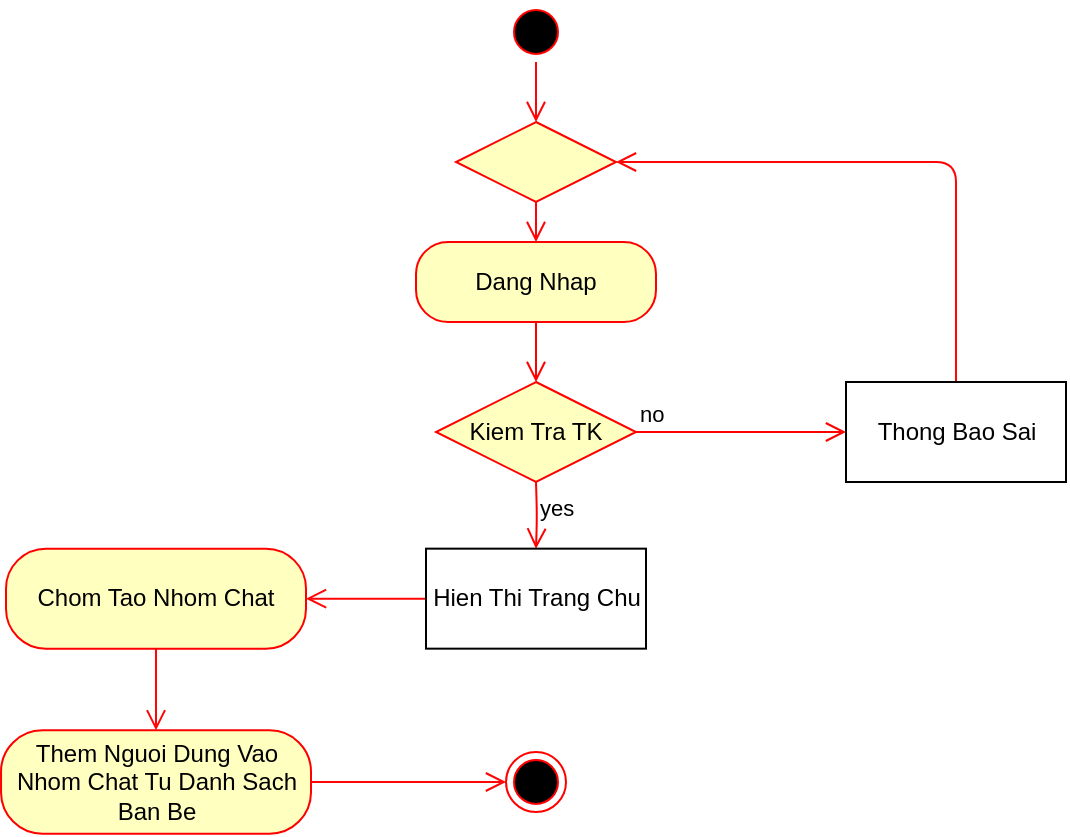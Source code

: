 <mxfile version="12.6.6" type="google"><diagram name="Page-1" id="e7e014a7-5840-1c2e-5031-d8a46d1fe8dd"><mxGraphModel dx="868" dy="439" grid="1" gridSize="10" guides="1" tooltips="1" connect="1" arrows="1" fold="1" page="1" pageScale="1" pageWidth="1169" pageHeight="826" background="#ffffff" math="0" shadow="0"><root><mxCell id="0"/><mxCell id="1" parent="0"/><mxCell id="pz7_L2oH1RlH72up27e1-41" style="edgeStyle=orthogonalEdgeStyle;rounded=1;orthogonalLoop=1;jettySize=auto;html=1;exitX=0.5;exitY=1;exitDx=0;exitDy=0;entryX=0.5;entryY=0;entryDx=0;entryDy=0;endArrow=open;endFill=0;endSize=8;strokeColor=#FF0505;" edge="1" parent="1" source="pz7_L2oH1RlH72up27e1-42" target="pz7_L2oH1RlH72up27e1-50"><mxGeometry relative="1" as="geometry"/></mxCell><mxCell id="pz7_L2oH1RlH72up27e1-42" value="" style="ellipse;html=1;shape=startState;fillColor=#000000;strokeColor=#ff0000;" vertex="1" parent="1"><mxGeometry x="420" y="40" width="30" height="30" as="geometry"/></mxCell><mxCell id="pz7_L2oH1RlH72up27e1-43" value="&lt;div&gt;Dang Nhap&lt;br&gt;&lt;/div&gt;" style="rounded=1;whiteSpace=wrap;html=1;arcSize=40;fontColor=#000000;fillColor=#ffffc0;strokeColor=#ff0000;" vertex="1" parent="1"><mxGeometry x="375" y="160" width="120" height="40" as="geometry"/></mxCell><mxCell id="pz7_L2oH1RlH72up27e1-44" value="" style="edgeStyle=orthogonalEdgeStyle;html=1;verticalAlign=bottom;endArrow=open;endSize=8;strokeColor=#ff0000;entryX=0.5;entryY=0;entryDx=0;entryDy=0;" edge="1" parent="1" source="pz7_L2oH1RlH72up27e1-43" target="pz7_L2oH1RlH72up27e1-45"><mxGeometry relative="1" as="geometry"><mxPoint x="435" y="220" as="targetPoint"/></mxGeometry></mxCell><mxCell id="pz7_L2oH1RlH72up27e1-45" value="Kiem Tra TK" style="rhombus;whiteSpace=wrap;html=1;fillColor=#ffffc0;strokeColor=#ff0000;" vertex="1" parent="1"><mxGeometry x="385" y="230" width="100" height="50" as="geometry"/></mxCell><mxCell id="pz7_L2oH1RlH72up27e1-46" value="no" style="edgeStyle=orthogonalEdgeStyle;html=1;align=left;verticalAlign=bottom;endArrow=open;endSize=8;strokeColor=#ff0000;entryX=0;entryY=0.5;entryDx=0;entryDy=0;" edge="1" parent="1" source="pz7_L2oH1RlH72up27e1-45" target="pz7_L2oH1RlH72up27e1-48"><mxGeometry x="-1" relative="1" as="geometry"><mxPoint x="580" y="260" as="targetPoint"/><Array as="points"><mxPoint x="570" y="255"/><mxPoint x="570" y="255"/></Array></mxGeometry></mxCell><mxCell id="pz7_L2oH1RlH72up27e1-47" style="edgeStyle=orthogonalEdgeStyle;rounded=1;orthogonalLoop=1;jettySize=auto;html=1;exitX=0.5;exitY=0;exitDx=0;exitDy=0;entryX=1;entryY=0.5;entryDx=0;entryDy=0;endArrow=open;endFill=0;endSize=8;strokeColor=#FF0505;" edge="1" parent="1" source="pz7_L2oH1RlH72up27e1-48" target="pz7_L2oH1RlH72up27e1-50"><mxGeometry relative="1" as="geometry"/></mxCell><mxCell id="pz7_L2oH1RlH72up27e1-48" value="Thong Bao Sai" style="html=1;" vertex="1" parent="1"><mxGeometry x="590" y="230" width="110" height="50" as="geometry"/></mxCell><mxCell id="pz7_L2oH1RlH72up27e1-49" style="edgeStyle=orthogonalEdgeStyle;rounded=1;orthogonalLoop=1;jettySize=auto;html=1;exitX=0.5;exitY=1;exitDx=0;exitDy=0;entryX=0.5;entryY=0;entryDx=0;entryDy=0;endArrow=open;endFill=0;endSize=8;strokeColor=#FF0505;" edge="1" parent="1" source="pz7_L2oH1RlH72up27e1-50" target="pz7_L2oH1RlH72up27e1-43"><mxGeometry relative="1" as="geometry"/></mxCell><mxCell id="pz7_L2oH1RlH72up27e1-50" value="" style="rhombus;whiteSpace=wrap;html=1;fillColor=#ffffc0;strokeColor=#ff0000;" vertex="1" parent="1"><mxGeometry x="395" y="100" width="80" height="40" as="geometry"/></mxCell><mxCell id="pz7_L2oH1RlH72up27e1-51" value="yes" style="edgeStyle=orthogonalEdgeStyle;html=1;align=left;verticalAlign=top;endArrow=open;endSize=8;strokeColor=#ff0000;entryX=0.5;entryY=0;entryDx=0;entryDy=0;" edge="1" parent="1" target="pz7_L2oH1RlH72up27e1-58"><mxGeometry x="-1" relative="1" as="geometry"><mxPoint x="435" y="320" as="targetPoint"/><Array as="points"/><mxPoint x="435" y="280" as="sourcePoint"/></mxGeometry></mxCell><mxCell id="pz7_L2oH1RlH72up27e1-52" style="edgeStyle=orthogonalEdgeStyle;rounded=0;orthogonalLoop=1;jettySize=auto;html=1;exitX=0.5;exitY=1;exitDx=0;exitDy=0;entryX=0.5;entryY=0;entryDx=0;entryDy=0;endArrow=open;endFill=0;endSize=8;strokeColor=#FF0505;" edge="1" parent="1" source="pz7_L2oH1RlH72up27e1-53" target="pz7_L2oH1RlH72up27e1-55"><mxGeometry relative="1" as="geometry"/></mxCell><mxCell id="pz7_L2oH1RlH72up27e1-53" value="Chom Tao Nhom Chat" style="rounded=1;whiteSpace=wrap;html=1;arcSize=40;fontColor=#000000;fillColor=#ffffc0;strokeColor=#ff0000;" vertex="1" parent="1"><mxGeometry x="170" y="313.33" width="150" height="50" as="geometry"/></mxCell><mxCell id="pz7_L2oH1RlH72up27e1-54" style="edgeStyle=orthogonalEdgeStyle;rounded=0;orthogonalLoop=1;jettySize=auto;html=1;exitX=1;exitY=0.5;exitDx=0;exitDy=0;entryX=0;entryY=0.5;entryDx=0;entryDy=0;endArrow=open;endFill=0;endSize=8;strokeColor=#FF0505;" edge="1" parent="1" source="pz7_L2oH1RlH72up27e1-55" target="pz7_L2oH1RlH72up27e1-56"><mxGeometry relative="1" as="geometry"/></mxCell><mxCell id="pz7_L2oH1RlH72up27e1-55" value="Them Nguoi Dung Vao Nhom Chat Tu Danh Sach Ban Be" style="rounded=1;whiteSpace=wrap;html=1;arcSize=40;fontColor=#000000;fillColor=#ffffc0;strokeColor=#ff0000;" vertex="1" parent="1"><mxGeometry x="167.51" y="404.17" width="154.99" height="51.66" as="geometry"/></mxCell><mxCell id="pz7_L2oH1RlH72up27e1-56" value="" style="ellipse;html=1;shape=endState;fillColor=#000000;strokeColor=#ff0000;" vertex="1" parent="1"><mxGeometry x="420" y="415" width="30" height="30" as="geometry"/></mxCell><mxCell id="pz7_L2oH1RlH72up27e1-57" style="edgeStyle=orthogonalEdgeStyle;rounded=0;orthogonalLoop=1;jettySize=auto;html=1;exitX=0;exitY=0.5;exitDx=0;exitDy=0;entryX=1;entryY=0.5;entryDx=0;entryDy=0;endArrow=open;endFill=0;endSize=8;strokeColor=#FF0505;" edge="1" parent="1" source="pz7_L2oH1RlH72up27e1-58" target="pz7_L2oH1RlH72up27e1-53"><mxGeometry relative="1" as="geometry"/></mxCell><mxCell id="pz7_L2oH1RlH72up27e1-58" value="Hien Thi Trang Chu" style="html=1;" vertex="1" parent="1"><mxGeometry x="380" y="313.33" width="110" height="50" as="geometry"/></mxCell></root></mxGraphModel></diagram></mxfile>